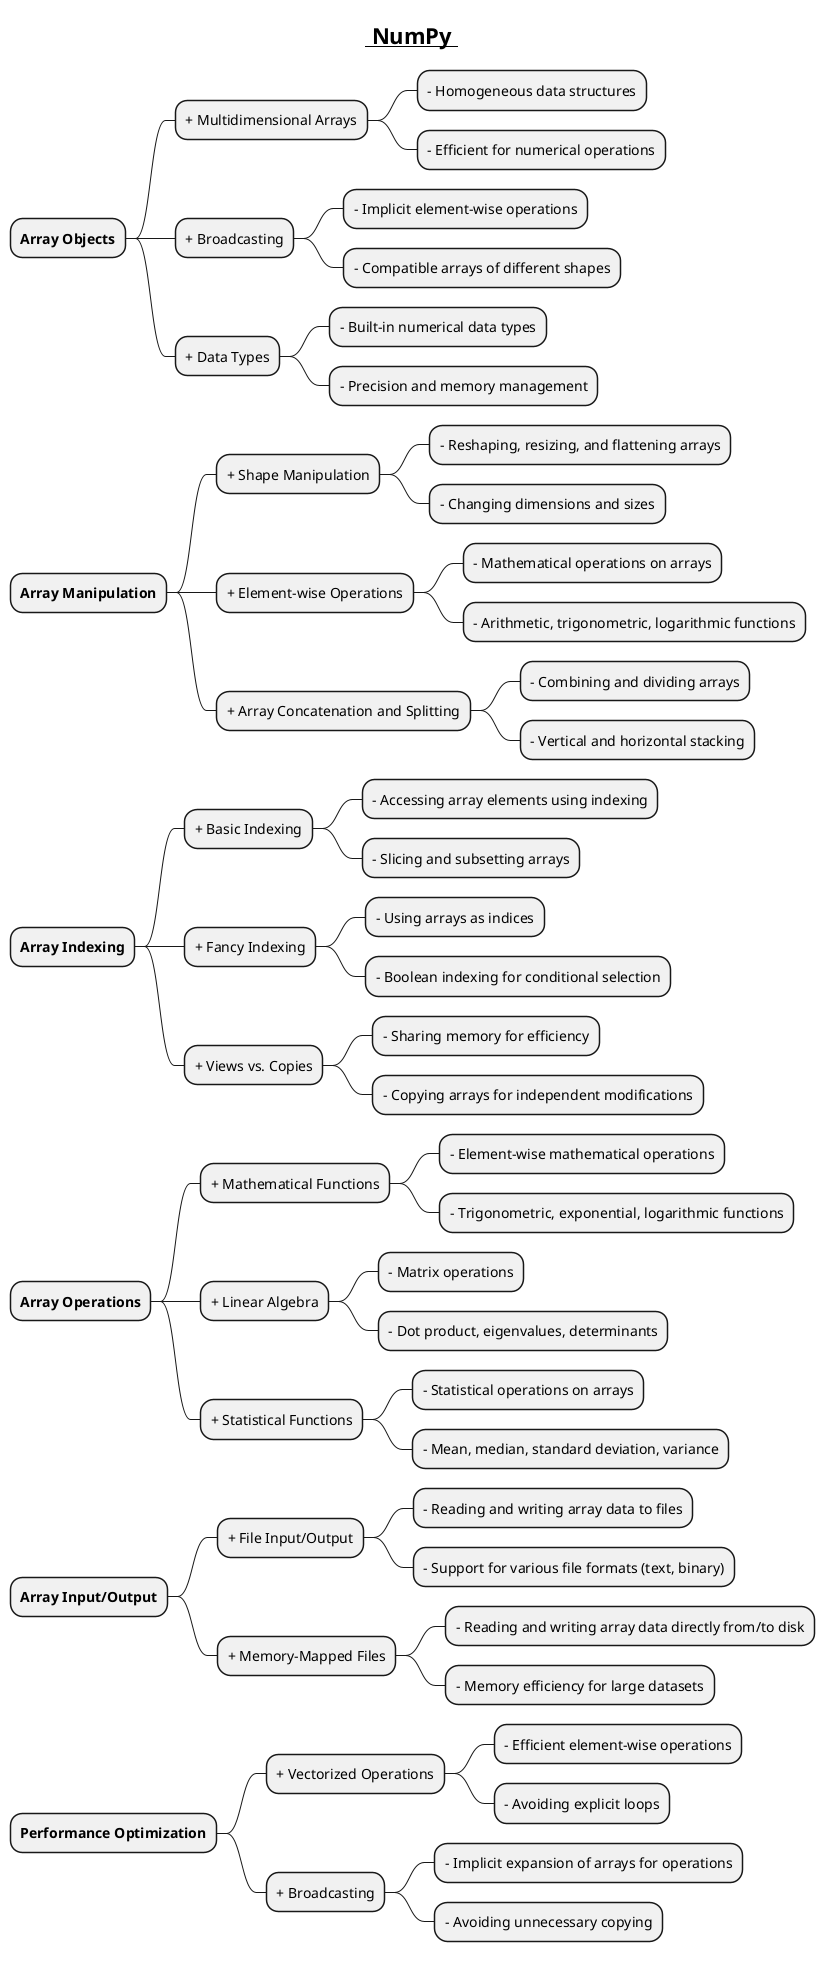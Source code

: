 @startmindmap

title =__ NumPy __

* **Array Objects**
** + Multidimensional Arrays
*** - Homogeneous data structures
*** - Efficient for numerical operations
** + Broadcasting
*** - Implicit element-wise operations
*** - Compatible arrays of different shapes
** + Data Types
*** - Built-in numerical data types
*** - Precision and memory management

* **Array Manipulation**
** + Shape Manipulation
*** - Reshaping, resizing, and flattening arrays
*** - Changing dimensions and sizes
** + Element-wise Operations
*** - Mathematical operations on arrays
*** - Arithmetic, trigonometric, logarithmic functions
** + Array Concatenation and Splitting
*** - Combining and dividing arrays
*** - Vertical and horizontal stacking

* **Array Indexing**
** + Basic Indexing
*** - Accessing array elements using indexing
*** - Slicing and subsetting arrays
** + Fancy Indexing
*** - Using arrays as indices
*** - Boolean indexing for conditional selection
** + Views vs. Copies
*** - Sharing memory for efficiency
*** - Copying arrays for independent modifications

* **Array Operations**
** + Mathematical Functions
*** - Element-wise mathematical operations
*** - Trigonometric, exponential, logarithmic functions
** + Linear Algebra
*** - Matrix operations
*** - Dot product, eigenvalues, determinants
** + Statistical Functions
*** - Statistical operations on arrays
*** - Mean, median, standard deviation, variance

* **Array Input/Output**
** + File Input/Output
*** - Reading and writing array data to files
*** - Support for various file formats (text, binary)
** + Memory-Mapped Files
*** - Reading and writing array data directly from/to disk
*** - Memory efficiency for large datasets

* **Performance Optimization**
** + Vectorized Operations
*** - Efficient element-wise operations
*** - Avoiding explicit loops
** + Broadcasting
*** - Implicit expansion of arrays for operations
*** - Avoiding unnecessary copying

@endmindmap
